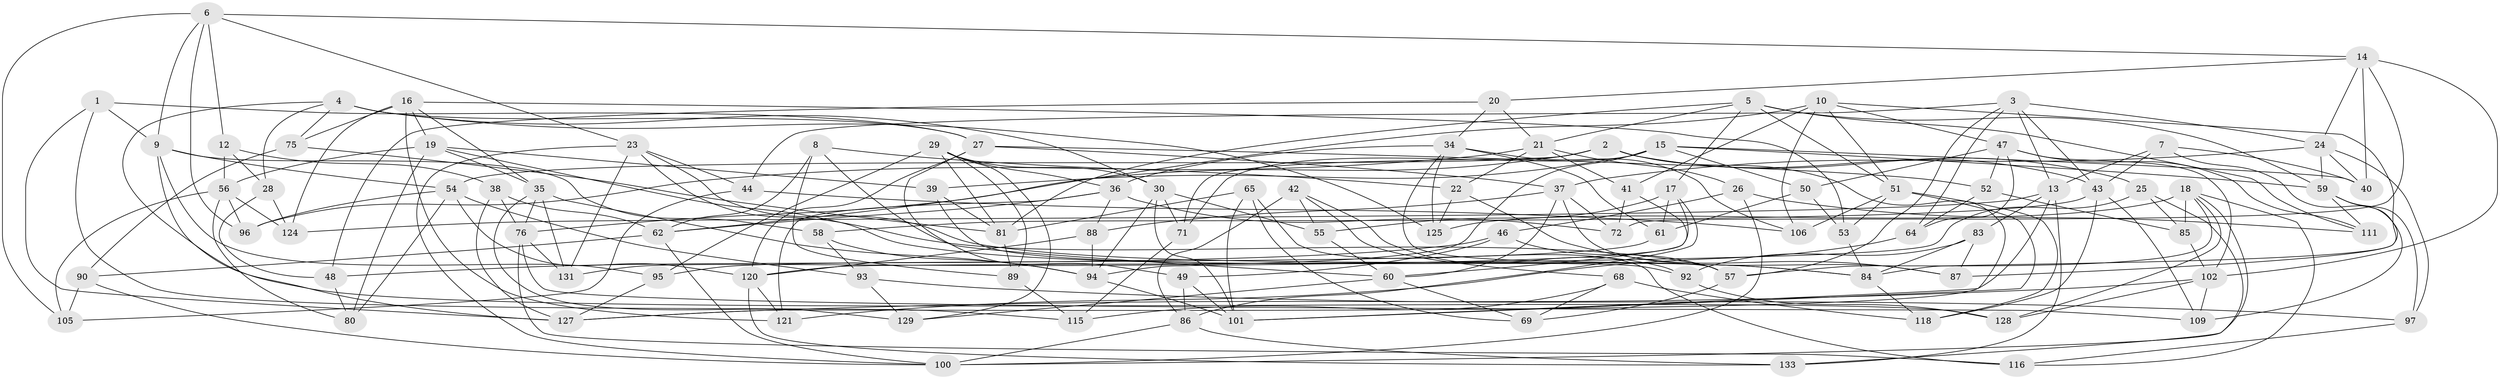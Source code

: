 // original degree distribution, {4: 1.0}
// Generated by graph-tools (version 1.1) at 2025/11/02/27/25 16:11:43]
// undirected, 100 vertices, 242 edges
graph export_dot {
graph [start="1"]
  node [color=gray90,style=filled];
  1;
  2 [super="+77"];
  3 [super="+11"];
  4 [super="+130"];
  5 [super="+79"];
  6 [super="+33"];
  7;
  8;
  9 [super="+108"];
  10 [super="+110"];
  12;
  13 [super="+66"];
  14 [super="+63"];
  15 [super="+32"];
  16 [super="+91"];
  17 [super="+107"];
  18 [super="+134"];
  19 [super="+70"];
  20;
  21 [super="+45"];
  22;
  23 [super="+31"];
  24 [super="+112"];
  25;
  26;
  27 [super="+67"];
  28;
  29 [super="+135"];
  30 [super="+126"];
  34 [super="+103"];
  35 [super="+139"];
  36 [super="+137"];
  37 [super="+113"];
  38;
  39;
  40;
  41;
  42;
  43 [super="+143"];
  44;
  46;
  47 [super="+98"];
  48;
  49;
  50;
  51 [super="+114"];
  52;
  53;
  54 [super="+78"];
  55;
  56 [super="+104"];
  57 [super="+74"];
  58;
  59 [super="+73"];
  60 [super="+138"];
  61;
  62 [super="+99"];
  64;
  65;
  68;
  69;
  71;
  72;
  75;
  76 [super="+123"];
  80;
  81 [super="+82"];
  83;
  84 [super="+117"];
  85;
  86 [super="+136"];
  87;
  88;
  89;
  90;
  92;
  93;
  94 [super="+142"];
  95;
  96;
  97;
  100 [super="+119"];
  101 [super="+140"];
  102 [super="+122"];
  105;
  106;
  109;
  111;
  115;
  116;
  118;
  120 [super="+141"];
  121;
  124;
  125;
  127 [super="+132"];
  128;
  129;
  131;
  133;
  1 -- 27;
  1 -- 115;
  1 -- 9;
  1 -- 127;
  2 -- 25;
  2 -- 71;
  2 -- 43;
  2 -- 54;
  2 -- 101;
  2 -- 76;
  3 -- 24;
  3 -- 13;
  3 -- 64;
  3 -- 44;
  3 -- 57;
  3 -- 43;
  4 -- 75;
  4 -- 28;
  4 -- 27;
  4 -- 128;
  4 -- 125;
  4 -- 30;
  5 -- 111;
  5 -- 17;
  5 -- 59;
  5 -- 81;
  5 -- 21;
  5 -- 51;
  6 -- 12;
  6 -- 96;
  6 -- 9;
  6 -- 105;
  6 -- 23;
  6 -- 14;
  7 -- 109;
  7 -- 40;
  7 -- 13;
  7 -- 43;
  8 -- 60;
  8 -- 89;
  8 -- 62;
  8 -- 22;
  9 -- 95;
  9 -- 54;
  9 -- 58;
  9 -- 127;
  10 -- 84;
  10 -- 106;
  10 -- 62;
  10 -- 41;
  10 -- 51;
  10 -- 47;
  12 -- 38;
  12 -- 28;
  12 -- 56;
  13 -- 83;
  13 -- 127;
  13 -- 124;
  13 -- 133;
  14 -- 20;
  14 -- 72;
  14 -- 102;
  14 -- 40;
  14 -- 24;
  15 -- 40;
  15 -- 71;
  15 -- 50;
  15 -- 59;
  15 -- 131;
  15 -- 39;
  16 -- 75;
  16 -- 53;
  16 -- 121;
  16 -- 19;
  16 -- 124;
  16 -- 35;
  17 -- 61;
  17 -- 86 [weight=2];
  17 -- 94;
  17 -- 55;
  18 -- 85;
  18 -- 128;
  18 -- 57;
  18 -- 100;
  18 -- 116;
  18 -- 125;
  19 -- 80;
  19 -- 84;
  19 -- 39;
  19 -- 35;
  19 -- 56;
  20 -- 48;
  20 -- 34;
  20 -- 21;
  21 -- 96;
  21 -- 41;
  21 -- 26;
  21 -- 22;
  22 -- 87;
  22 -- 125;
  23 -- 44;
  23 -- 57;
  23 -- 131;
  23 -- 84;
  23 -- 100;
  24 -- 97;
  24 -- 59;
  24 -- 40;
  24 -- 37;
  25 -- 85;
  25 -- 120;
  25 -- 133;
  26 -- 46;
  26 -- 111;
  26 -- 100;
  27 -- 49;
  27 -- 52;
  27 -- 120;
  27 -- 37;
  28 -- 48;
  28 -- 124;
  29 -- 129;
  29 -- 81;
  29 -- 89;
  29 -- 30;
  29 -- 95;
  29 -- 36;
  30 -- 101;
  30 -- 55;
  30 -- 71;
  30 -- 94;
  34 -- 61;
  34 -- 36;
  34 -- 57;
  34 -- 125;
  34 -- 106;
  35 -- 131;
  35 -- 94;
  35 -- 129;
  35 -- 76;
  36 -- 88;
  36 -- 121;
  36 -- 72;
  36 -- 62;
  37 -- 72;
  37 -- 88;
  37 -- 60;
  37 -- 87;
  38 -- 76;
  38 -- 127;
  38 -- 62;
  39 -- 92;
  39 -- 81;
  41 -- 72;
  41 -- 60;
  42 -- 86;
  42 -- 92;
  42 -- 68;
  42 -- 55;
  43 -- 118;
  43 -- 58;
  43 -- 109;
  44 -- 106;
  44 -- 105;
  46 -- 48;
  46 -- 49;
  46 -- 57;
  47 -- 50;
  47 -- 102;
  47 -- 111;
  47 -- 64;
  47 -- 52;
  48 -- 80;
  49 -- 86;
  49 -- 101;
  50 -- 61;
  50 -- 53;
  51 -- 118;
  51 -- 101;
  51 -- 53;
  51 -- 106;
  52 -- 64;
  52 -- 85;
  53 -- 84;
  54 -- 96;
  54 -- 120;
  54 -- 80;
  54 -- 93;
  55 -- 60;
  56 -- 124;
  56 -- 96;
  56 -- 80;
  56 -- 105;
  57 -- 69;
  58 -- 93;
  58 -- 94;
  59 -- 111;
  59 -- 87;
  59 -- 97;
  60 -- 69;
  60 -- 129;
  61 -- 95;
  62 -- 90;
  62 -- 100;
  64 -- 121;
  65 -- 81;
  65 -- 69;
  65 -- 116;
  65 -- 101;
  68 -- 69;
  68 -- 115;
  68 -- 118;
  71 -- 115;
  75 -- 90;
  75 -- 81;
  76 -- 131;
  76 -- 116;
  76 -- 109;
  81 -- 89;
  83 -- 92;
  83 -- 87;
  83 -- 84;
  84 -- 118;
  85 -- 102;
  86 -- 133;
  86 -- 100;
  88 -- 94;
  88 -- 120;
  89 -- 115;
  90 -- 100;
  90 -- 105;
  92 -- 128;
  93 -- 97;
  93 -- 129;
  94 -- 101;
  95 -- 127;
  97 -- 116;
  102 -- 128;
  102 -- 109;
  102 -- 127;
  120 -- 121;
  120 -- 133;
}
